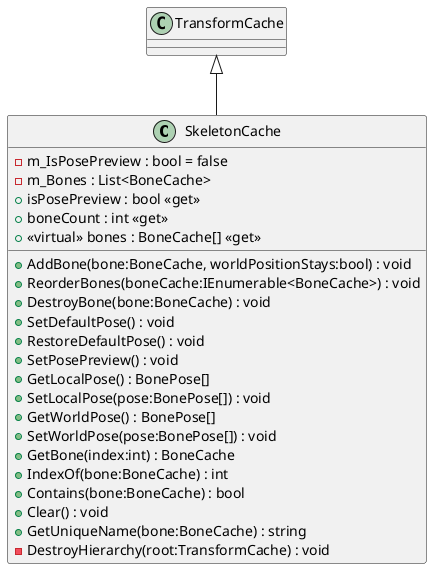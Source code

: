 @startuml
class SkeletonCache {
    - m_IsPosePreview : bool = false
    - m_Bones : List<BoneCache>
    + isPosePreview : bool <<get>>
    + boneCount : int <<get>>
    + <<virtual>> bones : BoneCache[] <<get>>
    + AddBone(bone:BoneCache, worldPositionStays:bool) : void
    + ReorderBones(boneCache:IEnumerable<BoneCache>) : void
    + DestroyBone(bone:BoneCache) : void
    + SetDefaultPose() : void
    + RestoreDefaultPose() : void
    + SetPosePreview() : void
    + GetLocalPose() : BonePose[]
    + SetLocalPose(pose:BonePose[]) : void
    + GetWorldPose() : BonePose[]
    + SetWorldPose(pose:BonePose[]) : void
    + GetBone(index:int) : BoneCache
    + IndexOf(bone:BoneCache) : int
    + Contains(bone:BoneCache) : bool
    + Clear() : void
    + GetUniqueName(bone:BoneCache) : string
    - DestroyHierarchy(root:TransformCache) : void
}
TransformCache <|-- SkeletonCache
@enduml
